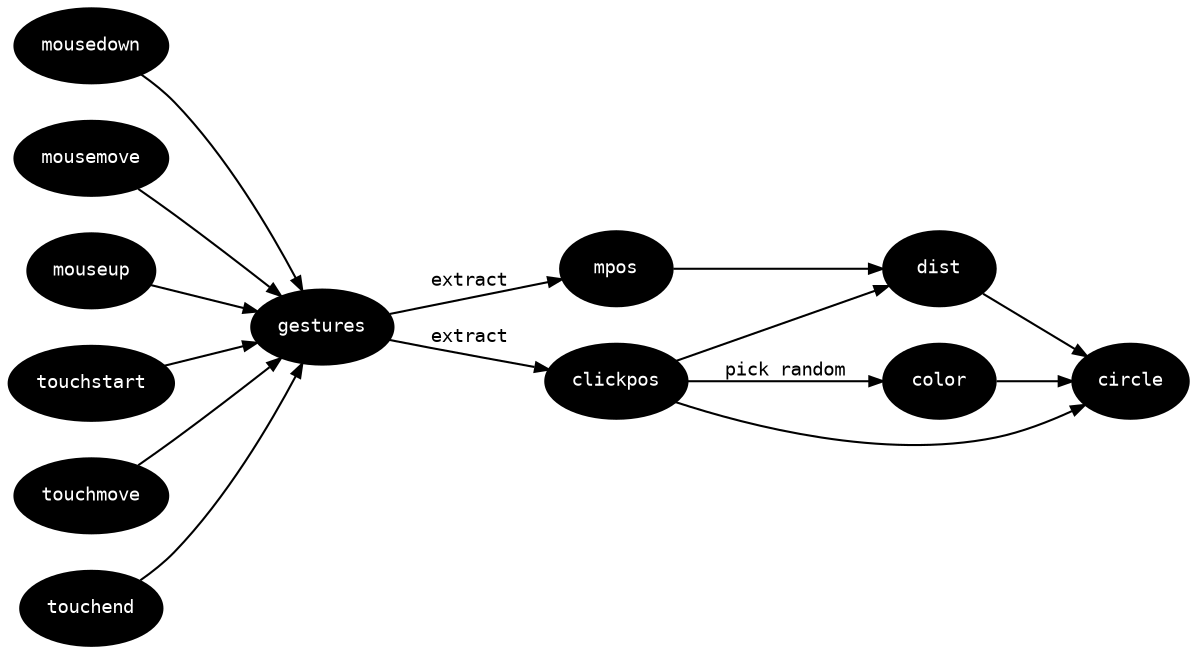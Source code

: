 digraph g {

    rankdir=LR;
    node[fontname=Inconsolata,fontsize=9,fontcolor=white,style=filled,color=black];
    edge[fontname=Inconsolata,fontsize=9,arrowsize=0.66];

    mousedown -> gestures;
    mousemove -> gestures;
    mouseup -> gestures;
    touchstart -> gestures;
    touchmove -> gestures;
    touchend -> gestures;

    gestures -> mpos[label=extract];
    gestures -> clickpos[label=extract];

    mpos -> dist;
    clickpos -> dist;

    clickpos -> color[label="pick random"];

    clickpos -> circle;
    dist -> circle;
    color -> circle;
}